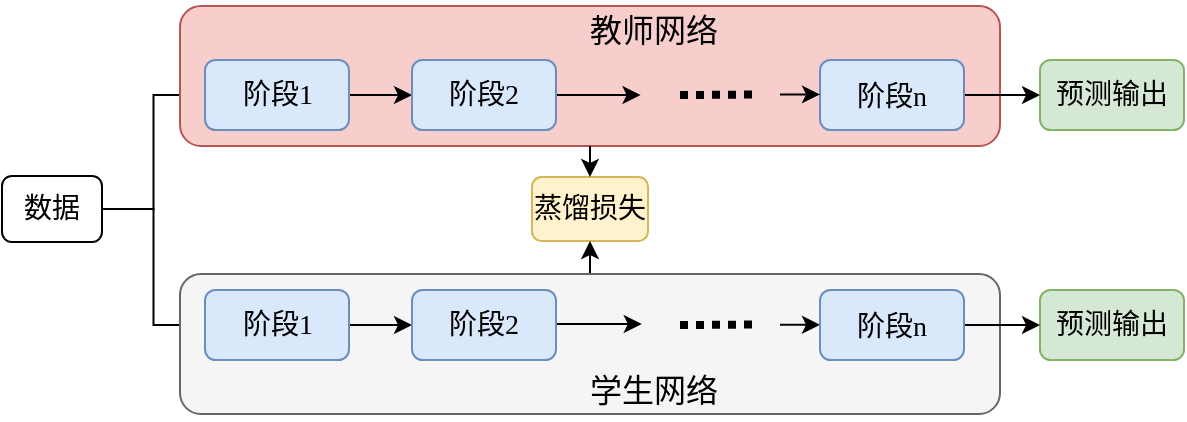 <mxfile version="24.4.9" type="github">
  <diagram name="第 1 页" id="Zz-yE3sN_qA-QzTztnrS">
    <mxGraphModel dx="711" dy="390" grid="0" gridSize="10" guides="0" tooltips="1" connect="1" arrows="1" fold="1" page="1" pageScale="1" pageWidth="827" pageHeight="1169" background="#ffffff" math="1" shadow="0">
      <root>
        <mxCell id="0" />
        <mxCell id="1" parent="0" />
        <mxCell id="QJUvaWRR7z4gIF_uDeEF-1" style="edgeStyle=orthogonalEdgeStyle;rounded=0;orthogonalLoop=1;jettySize=auto;html=1;entryX=0;entryY=0.5;entryDx=0;entryDy=0;" parent="1" source="QJUvaWRR7z4gIF_uDeEF-3" target="QJUvaWRR7z4gIF_uDeEF-8" edge="1">
          <mxGeometry relative="1" as="geometry" />
        </mxCell>
        <mxCell id="QJUvaWRR7z4gIF_uDeEF-2" style="edgeStyle=orthogonalEdgeStyle;rounded=0;orthogonalLoop=1;jettySize=auto;html=1;entryX=0;entryY=0.5;entryDx=0;entryDy=0;" parent="1" source="QJUvaWRR7z4gIF_uDeEF-3" target="QJUvaWRR7z4gIF_uDeEF-21" edge="1">
          <mxGeometry relative="1" as="geometry" />
        </mxCell>
        <mxCell id="QJUvaWRR7z4gIF_uDeEF-3" value="&lt;font style=&quot;font-size: 14px;&quot; face=&quot;宋体&quot;&gt;数据&lt;/font&gt;" style="rounded=1;whiteSpace=wrap;html=1;" parent="1" vertex="1">
          <mxGeometry x="30" y="355" width="50" height="33" as="geometry" />
        </mxCell>
        <mxCell id="QJUvaWRR7z4gIF_uDeEF-4" value="&lt;font style=&quot;font-size: 14px;&quot; face=&quot;宋体&quot;&gt;蒸馏损失&lt;/font&gt;" style="rounded=1;whiteSpace=wrap;html=1;fillColor=#fff2cc;strokeColor=#d6b656;" parent="1" vertex="1">
          <mxGeometry x="295" y="355.5" width="58" height="32" as="geometry" />
        </mxCell>
        <mxCell id="QJUvaWRR7z4gIF_uDeEF-5" value="" style="group" parent="1" vertex="1" connectable="0">
          <mxGeometry x="119" y="270" width="502" height="70" as="geometry" />
        </mxCell>
        <mxCell id="QJUvaWRR7z4gIF_uDeEF-6" value="" style="rounded=1;whiteSpace=wrap;html=1;fillColor=#f8cecc;strokeColor=#b85450;" parent="QJUvaWRR7z4gIF_uDeEF-5" vertex="1">
          <mxGeometry width="410" height="70" as="geometry" />
        </mxCell>
        <mxCell id="QJUvaWRR7z4gIF_uDeEF-7" style="edgeStyle=orthogonalEdgeStyle;rounded=0;orthogonalLoop=1;jettySize=auto;html=1;entryX=0;entryY=0.5;entryDx=0;entryDy=0;" parent="QJUvaWRR7z4gIF_uDeEF-5" source="QJUvaWRR7z4gIF_uDeEF-8" target="QJUvaWRR7z4gIF_uDeEF-11" edge="1">
          <mxGeometry relative="1" as="geometry" />
        </mxCell>
        <mxCell id="QJUvaWRR7z4gIF_uDeEF-8" value="&lt;font style=&quot;font-size: 14px;&quot; face=&quot;宋体&quot;&gt;阶段1&lt;/font&gt;" style="rounded=1;whiteSpace=wrap;html=1;fillColor=#dae8fc;strokeColor=#6c8ebf;" parent="QJUvaWRR7z4gIF_uDeEF-5" vertex="1">
          <mxGeometry x="12.5" y="27" width="72" height="35" as="geometry" />
        </mxCell>
        <mxCell id="QJUvaWRR7z4gIF_uDeEF-9" value="&lt;font style=&quot;font-size: 14px;&quot; face=&quot;宋体&quot;&gt;预测输出&lt;/font&gt;" style="rounded=1;whiteSpace=wrap;html=1;fillColor=#d5e8d4;strokeColor=#82b366;" parent="QJUvaWRR7z4gIF_uDeEF-5" vertex="1">
          <mxGeometry x="430" y="27" width="72" height="35" as="geometry" />
        </mxCell>
        <mxCell id="QJUvaWRR7z4gIF_uDeEF-10" style="edgeStyle=orthogonalEdgeStyle;rounded=0;orthogonalLoop=1;jettySize=auto;html=1;" parent="QJUvaWRR7z4gIF_uDeEF-5" source="QJUvaWRR7z4gIF_uDeEF-11" edge="1">
          <mxGeometry relative="1" as="geometry">
            <mxPoint x="230.275" y="44.5" as="targetPoint" />
          </mxGeometry>
        </mxCell>
        <mxCell id="QJUvaWRR7z4gIF_uDeEF-11" value="&lt;font style=&quot;font-size: 14px;&quot; face=&quot;宋体&quot;&gt;阶段2&lt;/font&gt;" style="rounded=1;whiteSpace=wrap;html=1;fillColor=#dae8fc;strokeColor=#6c8ebf;" parent="QJUvaWRR7z4gIF_uDeEF-5" vertex="1">
          <mxGeometry x="116" y="27" width="72" height="35" as="geometry" />
        </mxCell>
        <mxCell id="QJUvaWRR7z4gIF_uDeEF-12" value="" style="endArrow=none;dashed=1;html=1;rounded=0;dashPattern=1 1;strokeWidth=4;" parent="QJUvaWRR7z4gIF_uDeEF-5" edge="1">
          <mxGeometry width="50" height="50" relative="1" as="geometry">
            <mxPoint x="250" y="44.52" as="sourcePoint" />
            <mxPoint x="290" y="44.26" as="targetPoint" />
          </mxGeometry>
        </mxCell>
        <mxCell id="QJUvaWRR7z4gIF_uDeEF-13" style="edgeStyle=orthogonalEdgeStyle;rounded=0;orthogonalLoop=1;jettySize=auto;html=1;entryX=0;entryY=0.5;entryDx=0;entryDy=0;" parent="QJUvaWRR7z4gIF_uDeEF-5" source="QJUvaWRR7z4gIF_uDeEF-14" target="QJUvaWRR7z4gIF_uDeEF-9" edge="1">
          <mxGeometry relative="1" as="geometry" />
        </mxCell>
        <mxCell id="QJUvaWRR7z4gIF_uDeEF-14" value="&lt;font style=&quot;font-size: 14px;&quot;&gt;&lt;font face=&quot;宋体&quot;&gt;阶段&lt;/font&gt;&lt;font face=&quot;Times New Roman&quot;&gt;n&lt;/font&gt;&lt;/font&gt;" style="rounded=1;whiteSpace=wrap;html=1;fillColor=#dae8fc;strokeColor=#6c8ebf;" parent="QJUvaWRR7z4gIF_uDeEF-5" vertex="1">
          <mxGeometry x="320" y="27" width="72" height="35" as="geometry" />
        </mxCell>
        <mxCell id="QJUvaWRR7z4gIF_uDeEF-15" style="edgeStyle=orthogonalEdgeStyle;rounded=0;orthogonalLoop=1;jettySize=auto;html=1;exitX=0;exitY=0.5;exitDx=0;exitDy=0;entryX=0;entryY=0.5;entryDx=0;entryDy=0;" parent="QJUvaWRR7z4gIF_uDeEF-5" edge="1">
          <mxGeometry relative="1" as="geometry">
            <mxPoint x="320" y="44.81" as="targetPoint" />
            <mxPoint x="300" y="44.189" as="sourcePoint" />
          </mxGeometry>
        </mxCell>
        <mxCell id="QJUvaWRR7z4gIF_uDeEF-16" value="&lt;font style=&quot;font-size: 16px;&quot; face=&quot;宋体&quot;&gt;教师网络&lt;/font&gt;" style="text;align=center;html=1;verticalAlign=middle;whiteSpace=wrap;rounded=1;strokeWidth=1;perimeterSpacing=10;" parent="QJUvaWRR7z4gIF_uDeEF-5" vertex="1">
          <mxGeometry x="200" y="-3" width="74" height="30" as="geometry" />
        </mxCell>
        <mxCell id="QJUvaWRR7z4gIF_uDeEF-17" style="edgeStyle=orthogonalEdgeStyle;rounded=0;orthogonalLoop=1;jettySize=auto;html=1;exitX=0.5;exitY=1;exitDx=0;exitDy=0;entryX=0.5;entryY=0;entryDx=0;entryDy=0;" parent="1" source="QJUvaWRR7z4gIF_uDeEF-6" target="QJUvaWRR7z4gIF_uDeEF-4" edge="1">
          <mxGeometry relative="1" as="geometry" />
        </mxCell>
        <mxCell id="QJUvaWRR7z4gIF_uDeEF-18" style="edgeStyle=orthogonalEdgeStyle;rounded=0;orthogonalLoop=1;jettySize=auto;html=1;exitX=0.5;exitY=0;exitDx=0;exitDy=0;entryX=0.5;entryY=1;entryDx=0;entryDy=0;" parent="1" source="QJUvaWRR7z4gIF_uDeEF-19" target="QJUvaWRR7z4gIF_uDeEF-4" edge="1">
          <mxGeometry relative="1" as="geometry" />
        </mxCell>
        <mxCell id="QJUvaWRR7z4gIF_uDeEF-19" value="" style="rounded=1;whiteSpace=wrap;html=1;fillColor=#f5f5f5;strokeColor=#666666;fontColor=#333333;" parent="1" vertex="1">
          <mxGeometry x="119" y="404" width="410" height="70" as="geometry" />
        </mxCell>
        <mxCell id="QJUvaWRR7z4gIF_uDeEF-20" style="edgeStyle=orthogonalEdgeStyle;rounded=0;orthogonalLoop=1;jettySize=auto;html=1;entryX=0;entryY=0.5;entryDx=0;entryDy=0;" parent="1" source="QJUvaWRR7z4gIF_uDeEF-21" target="QJUvaWRR7z4gIF_uDeEF-24" edge="1">
          <mxGeometry relative="1" as="geometry" />
        </mxCell>
        <mxCell id="QJUvaWRR7z4gIF_uDeEF-21" value="&lt;font style=&quot;font-size: 14px;&quot; face=&quot;宋体&quot;&gt;阶段1&lt;/font&gt;" style="rounded=1;whiteSpace=wrap;html=1;fillColor=#dae8fc;strokeColor=#6c8ebf;" parent="1" vertex="1">
          <mxGeometry x="131.5" y="412" width="72" height="35" as="geometry" />
        </mxCell>
        <mxCell id="QJUvaWRR7z4gIF_uDeEF-22" value="&lt;font style=&quot;font-size: 14px;&quot; face=&quot;宋体&quot;&gt;预测输出&lt;/font&gt;" style="rounded=1;whiteSpace=wrap;html=1;fillColor=#d5e8d4;strokeColor=#82b366;" parent="1" vertex="1">
          <mxGeometry x="549" y="412" width="72" height="35" as="geometry" />
        </mxCell>
        <mxCell id="QJUvaWRR7z4gIF_uDeEF-23" style="edgeStyle=orthogonalEdgeStyle;rounded=0;orthogonalLoop=1;jettySize=auto;html=1;" parent="1" source="QJUvaWRR7z4gIF_uDeEF-24" edge="1">
          <mxGeometry relative="1" as="geometry">
            <mxPoint x="349.881" y="429" as="targetPoint" />
          </mxGeometry>
        </mxCell>
        <mxCell id="QJUvaWRR7z4gIF_uDeEF-24" value="&lt;font style=&quot;font-size: 14px;&quot; face=&quot;宋体&quot;&gt;阶段2&lt;/font&gt;" style="rounded=1;whiteSpace=wrap;html=1;fillColor=#dae8fc;strokeColor=#6c8ebf;" parent="1" vertex="1">
          <mxGeometry x="235" y="412" width="72" height="35" as="geometry" />
        </mxCell>
        <mxCell id="QJUvaWRR7z4gIF_uDeEF-25" value="" style="endArrow=none;dashed=1;html=1;rounded=0;dashPattern=1 1;strokeWidth=4;" parent="1" edge="1">
          <mxGeometry width="50" height="50" relative="1" as="geometry">
            <mxPoint x="369" y="429.52" as="sourcePoint" />
            <mxPoint x="409" y="429.26" as="targetPoint" />
          </mxGeometry>
        </mxCell>
        <mxCell id="QJUvaWRR7z4gIF_uDeEF-26" style="edgeStyle=orthogonalEdgeStyle;rounded=0;orthogonalLoop=1;jettySize=auto;html=1;" parent="1" source="QJUvaWRR7z4gIF_uDeEF-28" target="QJUvaWRR7z4gIF_uDeEF-22" edge="1">
          <mxGeometry relative="1" as="geometry" />
        </mxCell>
        <mxCell id="QJUvaWRR7z4gIF_uDeEF-27" style="edgeStyle=orthogonalEdgeStyle;rounded=0;orthogonalLoop=1;jettySize=auto;html=1;exitX=0;exitY=0.5;exitDx=0;exitDy=0;entryX=0;entryY=0.5;entryDx=0;entryDy=0;" parent="1" target="QJUvaWRR7z4gIF_uDeEF-28" edge="1">
          <mxGeometry relative="1" as="geometry">
            <mxPoint x="419" y="429.379" as="sourcePoint" />
          </mxGeometry>
        </mxCell>
        <mxCell id="QJUvaWRR7z4gIF_uDeEF-28" value="&lt;font style=&quot;font-size: 14px;&quot;&gt;&lt;font face=&quot;宋体&quot;&gt;阶段&lt;/font&gt;&lt;font face=&quot;Times New Roman&quot;&gt;n&lt;/font&gt;&lt;/font&gt;" style="rounded=1;whiteSpace=wrap;html=1;fillColor=#dae8fc;strokeColor=#6c8ebf;" parent="1" vertex="1">
          <mxGeometry x="439" y="412" width="72" height="35" as="geometry" />
        </mxCell>
        <mxCell id="QJUvaWRR7z4gIF_uDeEF-29" value="&lt;font style=&quot;font-size: 16px;&quot; face=&quot;宋体&quot;&gt;学生网络&lt;/font&gt;" style="text;align=center;html=1;verticalAlign=middle;whiteSpace=wrap;rounded=1;strokeWidth=1;perimeterSpacing=10;" parent="1" vertex="1">
          <mxGeometry x="319" y="447" width="74" height="30" as="geometry" />
        </mxCell>
      </root>
    </mxGraphModel>
  </diagram>
</mxfile>
